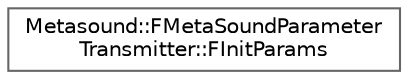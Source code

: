 digraph "Graphical Class Hierarchy"
{
 // INTERACTIVE_SVG=YES
 // LATEX_PDF_SIZE
  bgcolor="transparent";
  edge [fontname=Helvetica,fontsize=10,labelfontname=Helvetica,labelfontsize=10];
  node [fontname=Helvetica,fontsize=10,shape=box,height=0.2,width=0.4];
  rankdir="LR";
  Node0 [id="Node000000",label="Metasound::FMetaSoundParameter\lTransmitter::FInitParams",height=0.2,width=0.4,color="grey40", fillcolor="white", style="filled",URL="$dd/d3a/structMetasound_1_1FMetaSoundParameterTransmitter_1_1FInitParams.html",tooltip="Initialization parameters for a FMetaSoundParameterTransmitter."];
}
